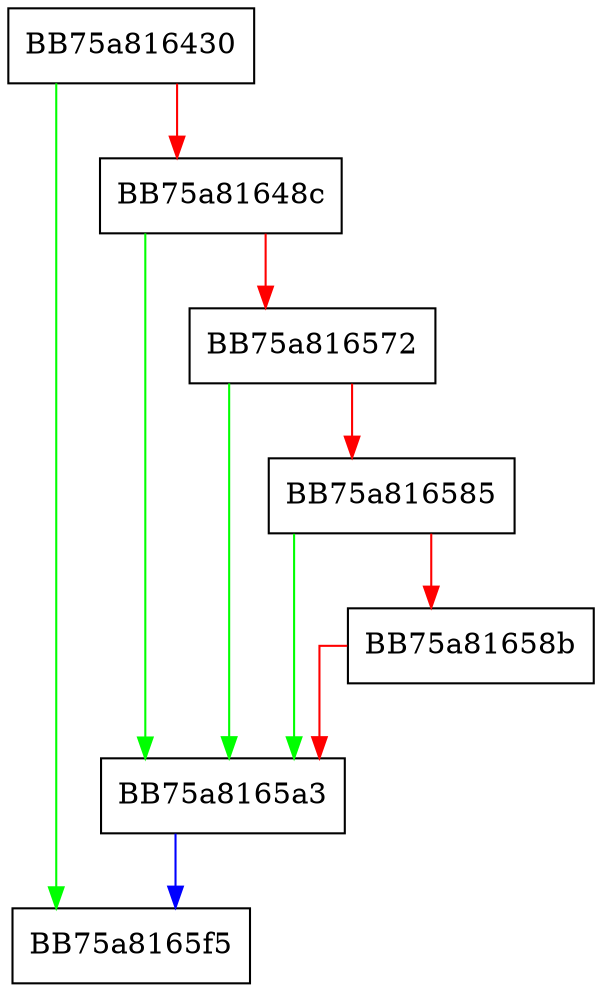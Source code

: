 digraph UpdateFlagsDueToRemoteAddressSpaceAccess {
  node [shape="box"];
  graph [splines=ortho];
  BB75a816430 -> BB75a8165f5 [color="green"];
  BB75a816430 -> BB75a81648c [color="red"];
  BB75a81648c -> BB75a8165a3 [color="green"];
  BB75a81648c -> BB75a816572 [color="red"];
  BB75a816572 -> BB75a8165a3 [color="green"];
  BB75a816572 -> BB75a816585 [color="red"];
  BB75a816585 -> BB75a8165a3 [color="green"];
  BB75a816585 -> BB75a81658b [color="red"];
  BB75a81658b -> BB75a8165a3 [color="red"];
  BB75a8165a3 -> BB75a8165f5 [color="blue"];
}
